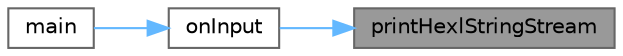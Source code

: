 digraph "printHexlStringStream"
{
 // LATEX_PDF_SIZE
  bgcolor="transparent";
  edge [fontname=Helvetica,fontsize=10,labelfontname=Helvetica,labelfontsize=10];
  node [fontname=Helvetica,fontsize=10,shape=box,height=0.2,width=0.4];
  rankdir="RL";
  Node1 [id="Node000001",label="printHexlStringStream",height=0.2,width=0.4,color="gray40", fillcolor="grey60", style="filled", fontcolor="black",tooltip="Prints the hexadecimal representation of a given string buffer."];
  Node1 -> Node2 [id="edge1_Node000001_Node000002",dir="back",color="steelblue1",style="solid",tooltip=" "];
  Node2 [id="Node000002",label="onInput",height=0.2,width=0.4,color="grey40", fillcolor="white", style="filled",URL="$OCEngine_8cpp.html#a11d663bba49be482033ebfceb7e581c5",tooltip=" "];
  Node2 -> Node3 [id="edge2_Node000002_Node000003",dir="back",color="steelblue1",style="solid",tooltip=" "];
  Node3 [id="Node000003",label="main",height=0.2,width=0.4,color="grey40", fillcolor="white", style="filled",URL="$OCEngine_8cpp.html#a0ddf1224851353fc92bfbff6f499fa97",tooltip=" "];
}
